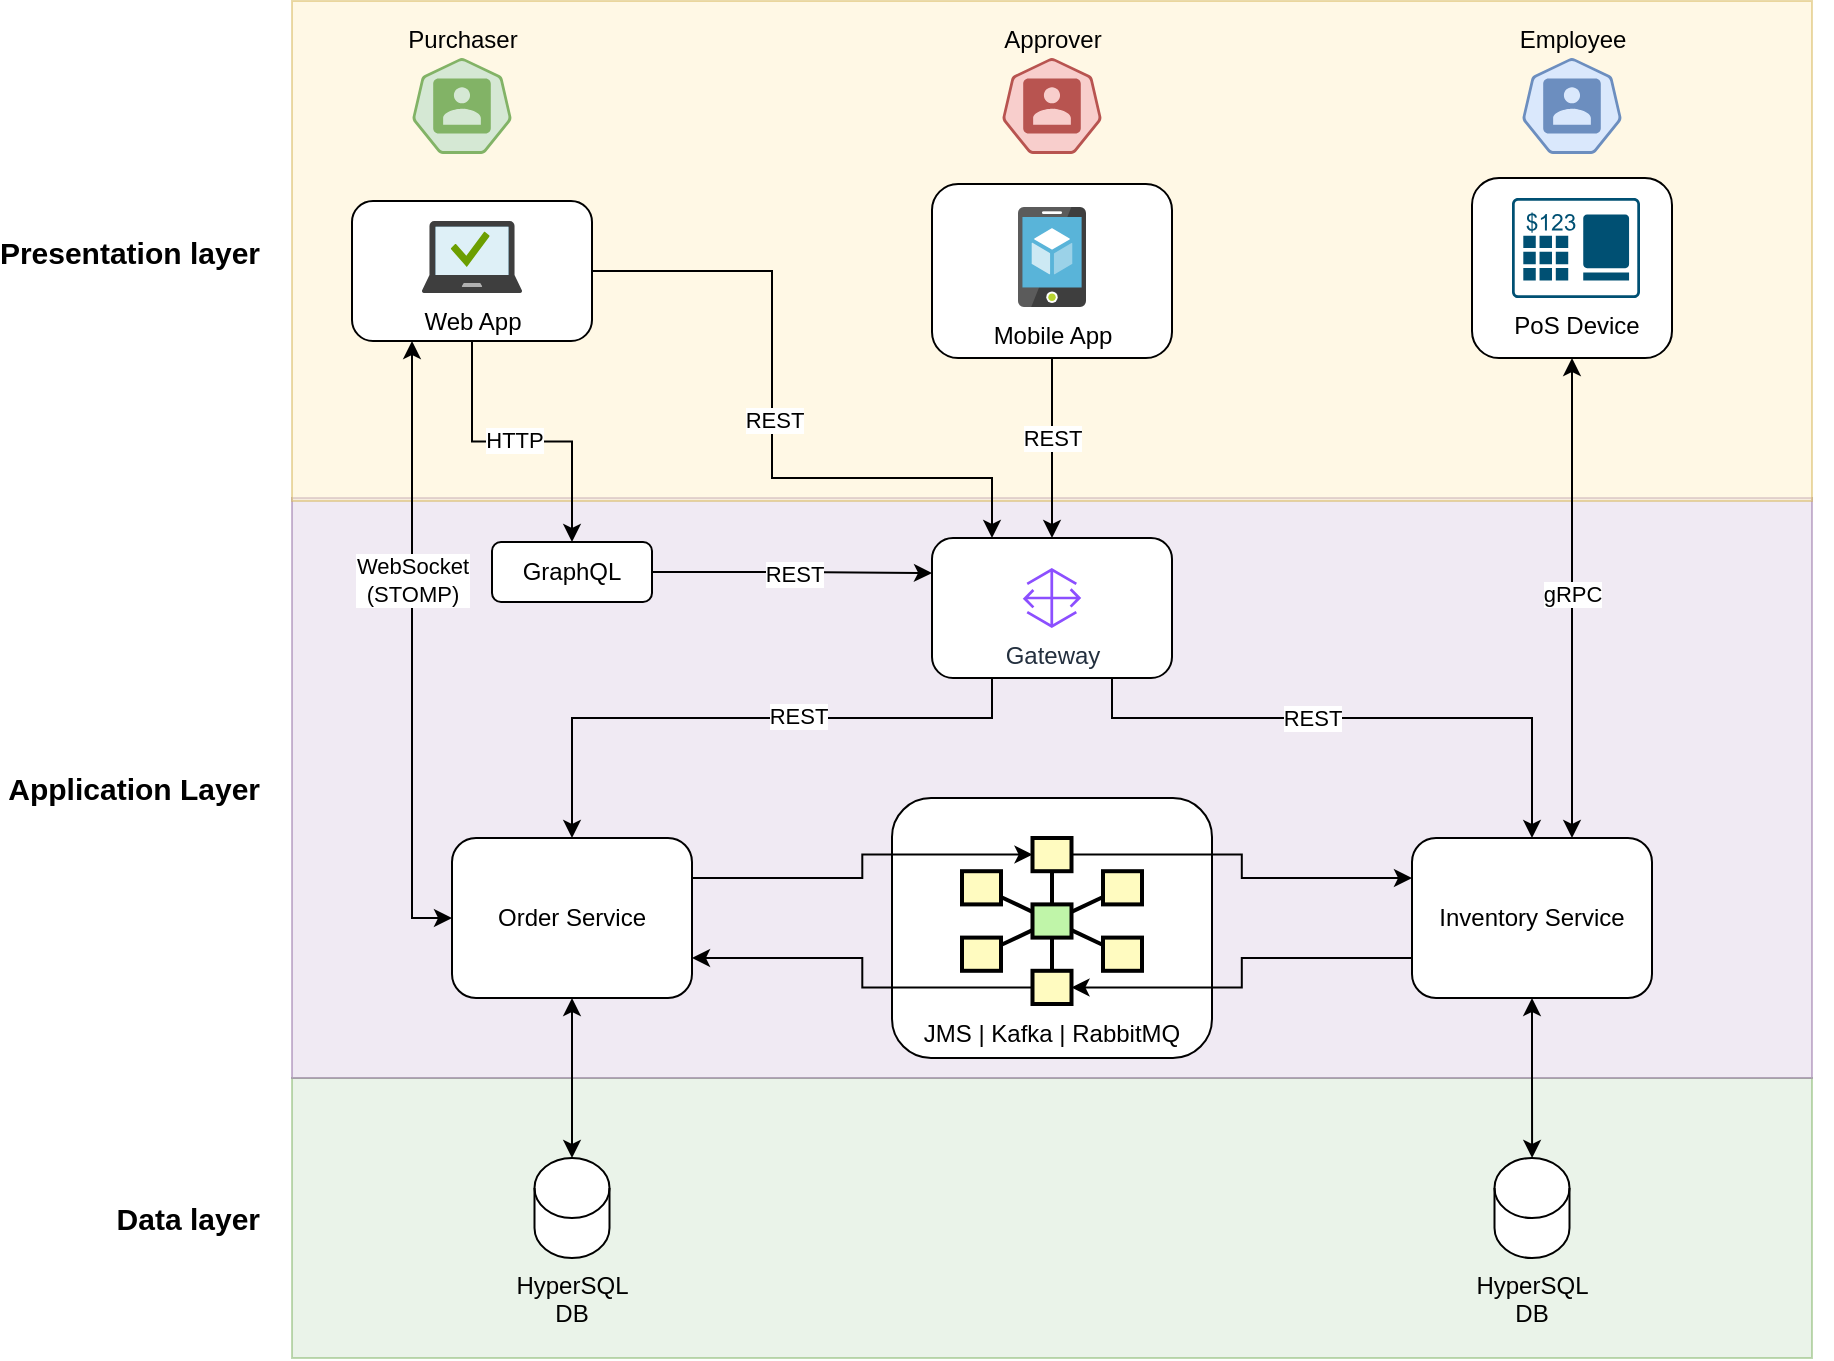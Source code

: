 <mxfile version="26.2.15" pages="2">
  <diagram name="vertical" id="sUw2DEdPK-OLrel1bW1F">
    <mxGraphModel dx="2528" dy="874" grid="1" gridSize="10" guides="1" tooltips="1" connect="1" arrows="1" fold="1" page="1" pageScale="1" pageWidth="850" pageHeight="1100" math="0" shadow="0">
      <root>
        <mxCell id="0" />
        <mxCell id="1" parent="0" />
        <mxCell id="ohPXG8U7VfTKHwn4_iJG-64" value="Data layer" style="rounded=0;whiteSpace=wrap;html=1;fillColor=#d5e8d4;strokeColor=#82b366;opacity=50;labelPosition=left;verticalLabelPosition=middle;align=right;verticalAlign=middle;spacingLeft=0;spacingRight=14;fontStyle=1;fontSize=15;" parent="1" vertex="1">
          <mxGeometry x="40" y="600" width="760" height="140" as="geometry" />
        </mxCell>
        <mxCell id="ohPXG8U7VfTKHwn4_iJG-59" value="Application Layer" style="rounded=0;whiteSpace=wrap;html=1;fillColor=#e1d5e7;strokeColor=#9673a6;opacity=50;labelPosition=left;verticalLabelPosition=middle;align=right;verticalAlign=middle;spacingLeft=0;spacingRight=14;fontStyle=1;fontSize=15;" parent="1" vertex="1">
          <mxGeometry x="40" y="310" width="760" height="290" as="geometry" />
        </mxCell>
        <mxCell id="A1Dh8gjikv63k6UlgLe9-28" value="" style="rounded=1;whiteSpace=wrap;html=1;" parent="1" vertex="1">
          <mxGeometry x="340" y="460" width="160" height="130" as="geometry" />
        </mxCell>
        <mxCell id="ohPXG8U7VfTKHwn4_iJG-5" value="" style="group;" parent="1" vertex="1" connectable="0">
          <mxGeometry x="340" y="475" width="160" height="120" as="geometry" />
        </mxCell>
        <mxCell id="ohPXG8U7VfTKHwn4_iJG-1" value="JMS | Kafka | RabbitMQ" style="text;html=1;align=center;verticalAlign=middle;whiteSpace=wrap;rounded=0;" parent="ohPXG8U7VfTKHwn4_iJG-5" vertex="1">
          <mxGeometry x="5" y="88" width="150" height="30" as="geometry" />
        </mxCell>
        <mxCell id="ohPXG8U7VfTKHwn4_iJG-3" value="" style="group" parent="ohPXG8U7VfTKHwn4_iJG-5" vertex="1" connectable="0">
          <mxGeometry x="35" y="5" width="90" height="83" as="geometry" />
        </mxCell>
        <mxCell id="A1Dh8gjikv63k6UlgLe9-13" value="" style="strokeWidth=2;dashed=0;align=center;fontSize=8;shape=rect;fillColor=#fffbc0;strokeColor=#000000;movable=1;resizable=1;rotatable=1;deletable=1;editable=1;locked=0;connectable=1;" parent="ohPXG8U7VfTKHwn4_iJG-3" vertex="1">
          <mxGeometry x="35.25" width="19.5" height="16.6" as="geometry" />
        </mxCell>
        <mxCell id="A1Dh8gjikv63k6UlgLe9-14" value="" style="strokeWidth=2;dashed=0;align=center;fontSize=8;shape=rect;fillColor=#fffbc0;strokeColor=#000000;movable=1;resizable=1;rotatable=1;deletable=1;editable=1;locked=0;connectable=1;" parent="ohPXG8U7VfTKHwn4_iJG-3" vertex="1">
          <mxGeometry y="16.6" width="19.5" height="16.6" as="geometry" />
        </mxCell>
        <mxCell id="A1Dh8gjikv63k6UlgLe9-15" value="" style="strokeWidth=2;dashed=0;align=center;fontSize=8;shape=rect;fillColor=#fffbc0;strokeColor=#000000;movable=1;resizable=1;rotatable=1;deletable=1;editable=1;locked=0;connectable=1;" parent="ohPXG8U7VfTKHwn4_iJG-3" vertex="1">
          <mxGeometry x="70.5" y="16.6" width="19.5" height="16.6" as="geometry" />
        </mxCell>
        <mxCell id="A1Dh8gjikv63k6UlgLe9-16" value="" style="strokeWidth=2;dashed=0;align=center;fontSize=8;shape=rect;fillColor=#fffbc0;strokeColor=#000000;movable=1;resizable=1;rotatable=1;deletable=1;editable=1;locked=0;connectable=1;" parent="ohPXG8U7VfTKHwn4_iJG-3" vertex="1">
          <mxGeometry y="49.8" width="19.5" height="16.6" as="geometry" />
        </mxCell>
        <mxCell id="A1Dh8gjikv63k6UlgLe9-17" value="" style="strokeWidth=2;dashed=0;align=center;fontSize=8;shape=rect;fillColor=#fffbc0;strokeColor=#000000;movable=1;resizable=1;rotatable=1;deletable=1;editable=1;locked=0;connectable=1;" parent="ohPXG8U7VfTKHwn4_iJG-3" vertex="1">
          <mxGeometry x="70.5" y="49.8" width="19.5" height="16.6" as="geometry" />
        </mxCell>
        <mxCell id="A1Dh8gjikv63k6UlgLe9-18" value="" style="strokeWidth=2;dashed=0;align=center;fontSize=8;shape=rect;fillColor=#fffbc0;strokeColor=#000000;movable=1;resizable=1;rotatable=1;deletable=1;editable=1;locked=0;connectable=1;" parent="ohPXG8U7VfTKHwn4_iJG-3" vertex="1">
          <mxGeometry x="35.25" y="66.4" width="19.5" height="16.6" as="geometry" />
        </mxCell>
        <mxCell id="A1Dh8gjikv63k6UlgLe9-19" value="" style="strokeWidth=2;dashed=0;align=center;fontSize=8;shape=rect;fillColor=#c0f5a9;strokeColor=#000000;movable=1;resizable=1;rotatable=1;deletable=1;editable=1;locked=0;connectable=1;" parent="ohPXG8U7VfTKHwn4_iJG-3" vertex="1">
          <mxGeometry x="35.25" y="33.2" width="19.5" height="16.6" as="geometry" />
        </mxCell>
        <mxCell id="A1Dh8gjikv63k6UlgLe9-20" value="" style="edgeStyle=none;endArrow=none;dashed=0;html=1;strokeWidth=2;rounded=0;movable=1;resizable=1;rotatable=1;deletable=1;editable=1;locked=0;connectable=1;" parent="ohPXG8U7VfTKHwn4_iJG-3" source="A1Dh8gjikv63k6UlgLe9-19" target="A1Dh8gjikv63k6UlgLe9-13" edge="1">
          <mxGeometry relative="1" as="geometry" />
        </mxCell>
        <mxCell id="A1Dh8gjikv63k6UlgLe9-21" value="" style="edgeStyle=none;endArrow=none;dashed=0;html=1;strokeWidth=2;rounded=0;movable=1;resizable=1;rotatable=1;deletable=1;editable=1;locked=0;connectable=1;" parent="ohPXG8U7VfTKHwn4_iJG-3" source="A1Dh8gjikv63k6UlgLe9-19" target="A1Dh8gjikv63k6UlgLe9-14" edge="1">
          <mxGeometry relative="1" as="geometry" />
        </mxCell>
        <mxCell id="A1Dh8gjikv63k6UlgLe9-22" value="" style="edgeStyle=none;endArrow=none;dashed=0;html=1;strokeWidth=2;rounded=0;movable=1;resizable=1;rotatable=1;deletable=1;editable=1;locked=0;connectable=1;" parent="ohPXG8U7VfTKHwn4_iJG-3" source="A1Dh8gjikv63k6UlgLe9-19" target="A1Dh8gjikv63k6UlgLe9-15" edge="1">
          <mxGeometry relative="1" as="geometry" />
        </mxCell>
        <mxCell id="A1Dh8gjikv63k6UlgLe9-23" value="" style="edgeStyle=none;endArrow=none;dashed=0;html=1;strokeWidth=2;rounded=0;movable=1;resizable=1;rotatable=1;deletable=1;editable=1;locked=0;connectable=1;" parent="ohPXG8U7VfTKHwn4_iJG-3" source="A1Dh8gjikv63k6UlgLe9-19" target="A1Dh8gjikv63k6UlgLe9-16" edge="1">
          <mxGeometry relative="1" as="geometry" />
        </mxCell>
        <mxCell id="A1Dh8gjikv63k6UlgLe9-24" value="" style="edgeStyle=none;endArrow=none;dashed=0;html=1;strokeWidth=2;rounded=0;movable=1;resizable=1;rotatable=1;deletable=1;editable=1;locked=0;connectable=1;" parent="ohPXG8U7VfTKHwn4_iJG-3" source="A1Dh8gjikv63k6UlgLe9-19" target="A1Dh8gjikv63k6UlgLe9-17" edge="1">
          <mxGeometry relative="1" as="geometry" />
        </mxCell>
        <mxCell id="A1Dh8gjikv63k6UlgLe9-25" value="" style="edgeStyle=none;endArrow=none;dashed=0;html=1;strokeWidth=2;rounded=0;movable=1;resizable=1;rotatable=1;deletable=1;editable=1;locked=0;connectable=1;" parent="ohPXG8U7VfTKHwn4_iJG-3" source="A1Dh8gjikv63k6UlgLe9-19" target="A1Dh8gjikv63k6UlgLe9-18" edge="1">
          <mxGeometry relative="1" as="geometry" />
        </mxCell>
        <mxCell id="A1Dh8gjikv63k6UlgLe9-2" value="Order Service" style="rounded=1;whiteSpace=wrap;html=1;" parent="1" vertex="1">
          <mxGeometry x="120" y="480" width="120" height="80" as="geometry" />
        </mxCell>
        <mxCell id="ohPXG8U7VfTKHwn4_iJG-41" style="edgeStyle=orthogonalEdgeStyle;rounded=0;orthogonalLoop=1;jettySize=auto;html=1;exitX=0;exitY=0.75;exitDx=0;exitDy=0;entryX=1;entryY=0.5;entryDx=0;entryDy=0;strokeWidth=1;" parent="1" source="A1Dh8gjikv63k6UlgLe9-3" target="A1Dh8gjikv63k6UlgLe9-18" edge="1">
          <mxGeometry relative="1" as="geometry" />
        </mxCell>
        <mxCell id="ohPXG8U7VfTKHwn4_iJG-46" style="edgeStyle=orthogonalEdgeStyle;rounded=0;orthogonalLoop=1;jettySize=auto;html=1;exitX=0.5;exitY=1;exitDx=0;exitDy=0;startArrow=classic;startFill=1;" parent="1" source="A1Dh8gjikv63k6UlgLe9-3" target="ohPXG8U7VfTKHwn4_iJG-14" edge="1">
          <mxGeometry relative="1" as="geometry" />
        </mxCell>
        <mxCell id="A1Dh8gjikv63k6UlgLe9-3" value="Inventory Service" style="rounded=1;whiteSpace=wrap;html=1;" parent="1" vertex="1">
          <mxGeometry x="600" y="480" width="120" height="80" as="geometry" />
        </mxCell>
        <mxCell id="ohPXG8U7VfTKHwn4_iJG-19" style="edgeStyle=orthogonalEdgeStyle;rounded=0;orthogonalLoop=1;jettySize=auto;html=1;entryX=0;entryY=0.25;entryDx=0;entryDy=0;exitX=1;exitY=0.5;exitDx=0;exitDy=0;" parent="1" source="A1Dh8gjikv63k6UlgLe9-4" target="A1Dh8gjikv63k6UlgLe9-1" edge="1">
          <mxGeometry relative="1" as="geometry">
            <mxPoint x="268.75" y="342.0" as="sourcePoint" />
          </mxGeometry>
        </mxCell>
        <mxCell id="ohPXG8U7VfTKHwn4_iJG-21" value="REST" style="edgeLabel;html=1;align=center;verticalAlign=middle;resizable=0;points=[];" parent="ohPXG8U7VfTKHwn4_iJG-19" vertex="1" connectable="0">
          <mxGeometry x="0.027" y="-1" relative="1" as="geometry">
            <mxPoint x="-1" y="-1" as="offset" />
          </mxGeometry>
        </mxCell>
        <mxCell id="A1Dh8gjikv63k6UlgLe9-4" value="GraphQL" style="rounded=1;whiteSpace=wrap;html=1;" parent="1" vertex="1">
          <mxGeometry x="140" y="332" width="80" height="30" as="geometry" />
        </mxCell>
        <mxCell id="A1Dh8gjikv63k6UlgLe9-10" value="" style="group" parent="1" vertex="1" connectable="0">
          <mxGeometry x="70" y="161.5" width="740" height="160" as="geometry" />
        </mxCell>
        <mxCell id="ohPXG8U7VfTKHwn4_iJG-58" value="Presentation layer" style="rounded=0;whiteSpace=wrap;html=1;fillColor=#fff2cc;strokeColor=#d6b656;opacity=50;labelPosition=left;verticalLabelPosition=middle;align=right;verticalAlign=middle;spacingLeft=0;spacingRight=14;fontStyle=1;fontSize=15;" parent="A1Dh8gjikv63k6UlgLe9-10" vertex="1">
          <mxGeometry x="-30" y="-100" width="760" height="250" as="geometry" />
        </mxCell>
        <mxCell id="A1Dh8gjikv63k6UlgLe9-8" value="" style="rounded=1;whiteSpace=wrap;html=1;labelPosition=center;verticalLabelPosition=top;align=center;verticalAlign=bottom;" parent="A1Dh8gjikv63k6UlgLe9-10" vertex="1">
          <mxGeometry width="120" height="70" as="geometry" />
        </mxCell>
        <mxCell id="A1Dh8gjikv63k6UlgLe9-6" value="Web App" style="image;sketch=0;aspect=fixed;html=1;points=[];align=center;fontSize=12;image=img/lib/mscae/Managed_Desktop.svg;" parent="A1Dh8gjikv63k6UlgLe9-10" vertex="1">
          <mxGeometry x="35" y="10" width="50" height="36" as="geometry" />
        </mxCell>
        <mxCell id="A1Dh8gjikv63k6UlgLe9-12" value="" style="group" parent="1" vertex="1" connectable="0">
          <mxGeometry x="360" y="153" width="120" height="87" as="geometry" />
        </mxCell>
        <mxCell id="A1Dh8gjikv63k6UlgLe9-11" value="" style="rounded=1;whiteSpace=wrap;html=1;" parent="A1Dh8gjikv63k6UlgLe9-12" vertex="1">
          <mxGeometry width="120" height="87" as="geometry" />
        </mxCell>
        <mxCell id="A1Dh8gjikv63k6UlgLe9-7" value="Mobile App" style="image;sketch=0;aspect=fixed;html=1;points=[];align=center;fontSize=12;image=img/lib/mscae/App_Service_Mobile_App.svg;" parent="A1Dh8gjikv63k6UlgLe9-12" vertex="1">
          <mxGeometry x="43" y="11.5" width="34" height="50" as="geometry" />
        </mxCell>
        <mxCell id="ohPXG8U7VfTKHwn4_iJG-8" value="" style="group" parent="1" vertex="1" connectable="0">
          <mxGeometry x="630" y="150" width="100" height="90" as="geometry" />
        </mxCell>
        <mxCell id="ohPXG8U7VfTKHwn4_iJG-7" value="" style="rounded=1;whiteSpace=wrap;html=1;" parent="ohPXG8U7VfTKHwn4_iJG-8" vertex="1">
          <mxGeometry width="100" height="90" as="geometry" />
        </mxCell>
        <mxCell id="ohPXG8U7VfTKHwn4_iJG-6" value="PoS Device" style="sketch=0;points=[[0.015,0.015,0],[0.985,0.015,0],[0.985,0.985,0],[0.015,0.985,0],[0.25,0,0],[0.5,0,0],[0.75,0,0],[1,0.25,0],[1,0.5,0],[1,0.75,0],[0.75,1,0],[0.5,1,0],[0.25,1,0],[0,0.75,0],[0,0.5,0],[0,0.25,0]];verticalLabelPosition=bottom;html=1;verticalAlign=top;aspect=fixed;align=center;pointerEvents=1;shape=mxgraph.cisco19.pos;fillColor=#005073;strokeColor=none;" parent="ohPXG8U7VfTKHwn4_iJG-8" vertex="1">
          <mxGeometry x="20" y="10" width="64" height="50" as="geometry" />
        </mxCell>
        <mxCell id="ohPXG8U7VfTKHwn4_iJG-13" value="HyperSQL DB" style="shape=cylinder3;whiteSpace=wrap;html=1;boundedLbl=1;backgroundOutline=1;size=15;labelPosition=center;verticalLabelPosition=bottom;align=center;verticalAlign=top;" parent="1" vertex="1">
          <mxGeometry x="161.25" y="640" width="37.5" height="50" as="geometry" />
        </mxCell>
        <mxCell id="ohPXG8U7VfTKHwn4_iJG-14" value="HyperSQL DB" style="shape=cylinder3;whiteSpace=wrap;html=1;boundedLbl=1;backgroundOutline=1;size=15;labelPosition=center;verticalLabelPosition=bottom;align=center;verticalAlign=top;" parent="1" vertex="1">
          <mxGeometry x="641.25" y="640" width="37.5" height="50" as="geometry" />
        </mxCell>
        <mxCell id="ohPXG8U7VfTKHwn4_iJG-16" value="" style="endArrow=classic;html=1;rounded=0;exitX=0.5;exitY=1;exitDx=0;exitDy=0;entryX=0.5;entryY=0;entryDx=0;entryDy=0;edgeStyle=orthogonalEdgeStyle;" parent="1" source="A1Dh8gjikv63k6UlgLe9-8" target="A1Dh8gjikv63k6UlgLe9-4" edge="1">
          <mxGeometry width="50" height="50" relative="1" as="geometry">
            <mxPoint x="240" y="340" as="sourcePoint" />
            <mxPoint x="220" y="290" as="targetPoint" />
          </mxGeometry>
        </mxCell>
        <mxCell id="ohPXG8U7VfTKHwn4_iJG-18" value="HTTP" style="edgeLabel;html=1;align=center;verticalAlign=middle;resizable=0;points=[];" parent="ohPXG8U7VfTKHwn4_iJG-16" vertex="1" connectable="0">
          <mxGeometry x="-0.044" y="1" relative="1" as="geometry">
            <mxPoint x="-1" as="offset" />
          </mxGeometry>
        </mxCell>
        <mxCell id="ohPXG8U7VfTKHwn4_iJG-22" style="edgeStyle=orthogonalEdgeStyle;rounded=0;orthogonalLoop=1;jettySize=auto;html=1;entryX=0.5;entryY=0;entryDx=0;entryDy=0;" parent="1" source="A1Dh8gjikv63k6UlgLe9-11" target="A1Dh8gjikv63k6UlgLe9-1" edge="1">
          <mxGeometry relative="1" as="geometry" />
        </mxCell>
        <mxCell id="ohPXG8U7VfTKHwn4_iJG-23" value="REST" style="edgeLabel;html=1;align=center;verticalAlign=middle;resizable=0;points=[];" parent="ohPXG8U7VfTKHwn4_iJG-22" vertex="1" connectable="0">
          <mxGeometry x="0.196" relative="1" as="geometry">
            <mxPoint y="-14" as="offset" />
          </mxGeometry>
        </mxCell>
        <mxCell id="ohPXG8U7VfTKHwn4_iJG-24" style="edgeStyle=orthogonalEdgeStyle;rounded=0;orthogonalLoop=1;jettySize=auto;html=1;startArrow=classic;startFill=1;" parent="1" source="ohPXG8U7VfTKHwn4_iJG-7" target="A1Dh8gjikv63k6UlgLe9-3" edge="1">
          <mxGeometry relative="1" as="geometry">
            <Array as="points">
              <mxPoint x="680" y="400" />
              <mxPoint x="680" y="400" />
            </Array>
          </mxGeometry>
        </mxCell>
        <mxCell id="ohPXG8U7VfTKHwn4_iJG-25" value="gRPC" style="edgeLabel;html=1;align=center;verticalAlign=middle;resizable=0;points=[];" parent="ohPXG8U7VfTKHwn4_iJG-24" vertex="1" connectable="0">
          <mxGeometry x="-0.223" relative="1" as="geometry">
            <mxPoint y="25" as="offset" />
          </mxGeometry>
        </mxCell>
        <mxCell id="ohPXG8U7VfTKHwn4_iJG-26" style="edgeStyle=orthogonalEdgeStyle;rounded=0;orthogonalLoop=1;jettySize=auto;html=1;entryX=0;entryY=0.5;entryDx=0;entryDy=0;exitX=0.25;exitY=1;exitDx=0;exitDy=0;startArrow=classic;startFill=1;" parent="1" source="A1Dh8gjikv63k6UlgLe9-8" target="A1Dh8gjikv63k6UlgLe9-2" edge="1">
          <mxGeometry relative="1" as="geometry" />
        </mxCell>
        <mxCell id="ohPXG8U7VfTKHwn4_iJG-27" value="WebSocket&lt;div&gt;(STOMP)&lt;/div&gt;" style="edgeLabel;html=1;align=center;verticalAlign=middle;resizable=0;points=[];" parent="ohPXG8U7VfTKHwn4_iJG-26" vertex="1" connectable="0">
          <mxGeometry x="-0.225" y="-1" relative="1" as="geometry">
            <mxPoint x="1" as="offset" />
          </mxGeometry>
        </mxCell>
        <mxCell id="ohPXG8U7VfTKHwn4_iJG-28" style="edgeStyle=orthogonalEdgeStyle;rounded=0;orthogonalLoop=1;jettySize=auto;html=1;entryX=0.25;entryY=0;entryDx=0;entryDy=0;exitX=1;exitY=0.5;exitDx=0;exitDy=0;" parent="1" source="A1Dh8gjikv63k6UlgLe9-8" target="A1Dh8gjikv63k6UlgLe9-1" edge="1">
          <mxGeometry relative="1" as="geometry">
            <mxPoint x="210" y="145.0" as="sourcePoint" />
            <Array as="points">
              <mxPoint x="280" y="197" />
              <mxPoint x="280" y="300" />
              <mxPoint x="390" y="300" />
            </Array>
          </mxGeometry>
        </mxCell>
        <mxCell id="ohPXG8U7VfTKHwn4_iJG-29" value="REST" style="edgeLabel;html=1;align=center;verticalAlign=middle;resizable=0;points=[];" parent="ohPXG8U7VfTKHwn4_iJG-28" vertex="1" connectable="0">
          <mxGeometry x="-0.015" y="1" relative="1" as="geometry">
            <mxPoint as="offset" />
          </mxGeometry>
        </mxCell>
        <mxCell id="ohPXG8U7VfTKHwn4_iJG-31" value="" style="group" parent="1" vertex="1" connectable="0">
          <mxGeometry x="360" y="330" width="120" height="70" as="geometry" />
        </mxCell>
        <mxCell id="A1Dh8gjikv63k6UlgLe9-1" value="" style="rounded=1;whiteSpace=wrap;html=1;" parent="ohPXG8U7VfTKHwn4_iJG-31" vertex="1">
          <mxGeometry width="120" height="70" as="geometry" />
        </mxCell>
        <mxCell id="ohPXG8U7VfTKHwn4_iJG-30" value="Gateway" style="sketch=0;outlineConnect=0;fontColor=#232F3E;gradientColor=none;fillColor=#8C4FFF;strokeColor=none;dashed=0;verticalLabelPosition=bottom;verticalAlign=top;align=center;html=1;fontSize=12;fontStyle=0;aspect=fixed;pointerEvents=1;shape=mxgraph.aws4.gateway;" parent="ohPXG8U7VfTKHwn4_iJG-31" vertex="1">
          <mxGeometry x="45.39" y="15" width="29.23" height="30" as="geometry" />
        </mxCell>
        <mxCell id="ohPXG8U7VfTKHwn4_iJG-32" style="edgeStyle=orthogonalEdgeStyle;rounded=0;orthogonalLoop=1;jettySize=auto;html=1;exitX=0.25;exitY=1;exitDx=0;exitDy=0;entryX=0.5;entryY=0;entryDx=0;entryDy=0;" parent="1" source="A1Dh8gjikv63k6UlgLe9-1" target="A1Dh8gjikv63k6UlgLe9-2" edge="1">
          <mxGeometry relative="1" as="geometry">
            <Array as="points">
              <mxPoint x="390" y="420" />
              <mxPoint x="180" y="420" />
            </Array>
          </mxGeometry>
        </mxCell>
        <mxCell id="ohPXG8U7VfTKHwn4_iJG-54" value="REST" style="edgeLabel;html=1;align=center;verticalAlign=middle;resizable=0;points=[];" parent="ohPXG8U7VfTKHwn4_iJG-32" vertex="1" connectable="0">
          <mxGeometry x="-0.189" y="-1" relative="1" as="geometry">
            <mxPoint as="offset" />
          </mxGeometry>
        </mxCell>
        <mxCell id="ohPXG8U7VfTKHwn4_iJG-35" style="edgeStyle=orthogonalEdgeStyle;rounded=0;orthogonalLoop=1;jettySize=auto;html=1;exitX=0.75;exitY=1;exitDx=0;exitDy=0;" parent="1" source="A1Dh8gjikv63k6UlgLe9-1" target="A1Dh8gjikv63k6UlgLe9-3" edge="1">
          <mxGeometry relative="1" as="geometry">
            <Array as="points">
              <mxPoint x="450" y="420" />
              <mxPoint x="660" y="420" />
            </Array>
          </mxGeometry>
        </mxCell>
        <mxCell id="ohPXG8U7VfTKHwn4_iJG-55" value="REST" style="edgeLabel;html=1;align=center;verticalAlign=middle;resizable=0;points=[];" parent="ohPXG8U7VfTKHwn4_iJG-35" vertex="1" connectable="0">
          <mxGeometry x="-0.172" relative="1" as="geometry">
            <mxPoint as="offset" />
          </mxGeometry>
        </mxCell>
        <mxCell id="ohPXG8U7VfTKHwn4_iJG-39" style="edgeStyle=orthogonalEdgeStyle;rounded=0;orthogonalLoop=1;jettySize=auto;html=1;entryX=0;entryY=0.25;entryDx=0;entryDy=0;strokeWidth=1;" parent="1" source="A1Dh8gjikv63k6UlgLe9-13" target="A1Dh8gjikv63k6UlgLe9-3" edge="1">
          <mxGeometry relative="1" as="geometry" />
        </mxCell>
        <mxCell id="ohPXG8U7VfTKHwn4_iJG-44" style="edgeStyle=orthogonalEdgeStyle;rounded=0;orthogonalLoop=1;jettySize=auto;html=1;exitX=0.5;exitY=1;exitDx=0;exitDy=0;entryX=0.5;entryY=0;entryDx=0;entryDy=0;entryPerimeter=0;startArrow=classic;startFill=1;" parent="1" source="A1Dh8gjikv63k6UlgLe9-2" target="ohPXG8U7VfTKHwn4_iJG-13" edge="1">
          <mxGeometry relative="1" as="geometry" />
        </mxCell>
        <mxCell id="ohPXG8U7VfTKHwn4_iJG-48" style="edgeStyle=orthogonalEdgeStyle;rounded=0;orthogonalLoop=1;jettySize=auto;html=1;entryX=1;entryY=0.75;entryDx=0;entryDy=0;strokeWidth=1;" parent="1" source="A1Dh8gjikv63k6UlgLe9-18" target="A1Dh8gjikv63k6UlgLe9-2" edge="1">
          <mxGeometry relative="1" as="geometry" />
        </mxCell>
        <mxCell id="ohPXG8U7VfTKHwn4_iJG-49" value="Purchaser" style="aspect=fixed;sketch=0;html=1;dashed=0;whitespace=wrap;verticalLabelPosition=top;verticalAlign=bottom;fillColor=#d5e8d4;strokeColor=#82b366;points=[[0.005,0.63,0],[0.1,0.2,0],[0.9,0.2,0],[0.5,0,0],[0.995,0.63,0],[0.72,0.99,0],[0.5,1,0],[0.28,0.99,0]];shape=mxgraph.kubernetes.icon2;prIcon=user;labelPosition=center;align=center;" parent="1" vertex="1">
          <mxGeometry x="100" y="90" width="50" height="48" as="geometry" />
        </mxCell>
        <mxCell id="ohPXG8U7VfTKHwn4_iJG-50" value="Approver" style="aspect=fixed;sketch=0;html=1;dashed=0;whitespace=wrap;verticalLabelPosition=top;verticalAlign=bottom;fillColor=#f8cecc;strokeColor=#b85450;points=[[0.005,0.63,0],[0.1,0.2,0],[0.9,0.2,0],[0.5,0,0],[0.995,0.63,0],[0.72,0.99,0],[0.5,1,0],[0.28,0.99,0]];shape=mxgraph.kubernetes.icon2;prIcon=user;labelPosition=center;align=center;" parent="1" vertex="1">
          <mxGeometry x="395" y="90" width="50" height="48" as="geometry" />
        </mxCell>
        <mxCell id="ohPXG8U7VfTKHwn4_iJG-51" value="Employee" style="aspect=fixed;sketch=0;html=1;dashed=0;whitespace=wrap;verticalLabelPosition=top;verticalAlign=bottom;fillColor=#dae8fc;strokeColor=#6c8ebf;points=[[0.005,0.63,0],[0.1,0.2,0],[0.9,0.2,0],[0.5,0,0],[0.995,0.63,0],[0.72,0.99,0],[0.5,1,0],[0.28,0.99,0]];shape=mxgraph.kubernetes.icon2;prIcon=user;labelPosition=center;align=center;" parent="1" vertex="1">
          <mxGeometry x="655" y="90" width="50" height="48" as="geometry" />
        </mxCell>
        <mxCell id="ohPXG8U7VfTKHwn4_iJG-47" style="edgeStyle=orthogonalEdgeStyle;rounded=0;orthogonalLoop=1;jettySize=auto;html=1;entryX=1;entryY=0.25;entryDx=0;entryDy=0;startArrow=classic;startFill=1;endArrow=none;strokeWidth=1;" parent="1" source="A1Dh8gjikv63k6UlgLe9-13" target="A1Dh8gjikv63k6UlgLe9-2" edge="1">
          <mxGeometry relative="1" as="geometry" />
        </mxCell>
      </root>
    </mxGraphModel>
  </diagram>
  <diagram name="horizontal" id="yrDBEx_TgXueZ1NQQuMq">
    <mxGraphModel dx="2528" dy="874" grid="1" gridSize="10" guides="1" tooltips="1" connect="1" arrows="1" fold="1" page="1" pageScale="1" pageWidth="850" pageHeight="1100" math="0" shadow="0">
      <root>
        <mxCell id="_mq9c8XHMgjDrxRfwPw0-0" />
        <mxCell id="_mq9c8XHMgjDrxRfwPw0-1" parent="_mq9c8XHMgjDrxRfwPw0-0" />
        <mxCell id="_mq9c8XHMgjDrxRfwPw0-2" value="Data layer" style="rounded=0;whiteSpace=wrap;html=1;fillColor=#d5e8d4;strokeColor=#82b366;opacity=50;labelPosition=center;verticalLabelPosition=top;align=center;verticalAlign=bottom;spacingLeft=0;spacingRight=0;fontStyle=1;fontSize=15;" vertex="1" parent="_mq9c8XHMgjDrxRfwPw0-1">
          <mxGeometry x="70" y="120" width="130" height="620" as="geometry" />
        </mxCell>
        <mxCell id="_mq9c8XHMgjDrxRfwPw0-3" value="Application Layer" style="rounded=0;whiteSpace=wrap;fillColor=#e1d5e7;strokeColor=#9673a6;opacity=50;labelPosition=center;verticalLabelPosition=top;align=center;verticalAlign=bottom;spacingLeft=0;spacingRight=0;fontStyle=1;fontSize=15;" vertex="1" parent="_mq9c8XHMgjDrxRfwPw0-1">
          <mxGeometry x="-440" y="120" width="510" height="620" as="geometry" />
        </mxCell>
        <mxCell id="_mq9c8XHMgjDrxRfwPw0-29" value="Presentation layer" style="rounded=0;whiteSpace=wrap;html=1;fillColor=#fff2cc;strokeColor=#d6b656;opacity=50;labelPosition=center;verticalLabelPosition=top;align=center;verticalAlign=bottom;spacingLeft=0;spacingRight=0;fontStyle=1;fontSize=15;" vertex="1" parent="_mq9c8XHMgjDrxRfwPw0-1">
          <mxGeometry x="-800" y="120" width="360" height="620" as="geometry" />
        </mxCell>
        <mxCell id="mjcNyimh0mlCJoJkcZ1w-7" value="" style="group" vertex="1" connectable="0" parent="_mq9c8XHMgjDrxRfwPw0-1">
          <mxGeometry x="-120" y="376" width="160" height="135" as="geometry" />
        </mxCell>
        <mxCell id="_mq9c8XHMgjDrxRfwPw0-4" value="" style="rounded=1;whiteSpace=wrap;html=1;" vertex="1" parent="mjcNyimh0mlCJoJkcZ1w-7">
          <mxGeometry width="160" height="130" as="geometry" />
        </mxCell>
        <mxCell id="_mq9c8XHMgjDrxRfwPw0-5" value="" style="group;" vertex="1" connectable="0" parent="mjcNyimh0mlCJoJkcZ1w-7">
          <mxGeometry y="15" width="160" height="120" as="geometry" />
        </mxCell>
        <mxCell id="_mq9c8XHMgjDrxRfwPw0-6" value="JMS | Kafka | RabbitMQ" style="text;html=1;align=center;verticalAlign=middle;whiteSpace=wrap;rounded=0;" vertex="1" parent="_mq9c8XHMgjDrxRfwPw0-5">
          <mxGeometry x="5" y="88" width="150" height="30" as="geometry" />
        </mxCell>
        <mxCell id="_mq9c8XHMgjDrxRfwPw0-7" value="" style="group" vertex="1" connectable="0" parent="_mq9c8XHMgjDrxRfwPw0-5">
          <mxGeometry x="35" y="5" width="90" height="83" as="geometry" />
        </mxCell>
        <mxCell id="_mq9c8XHMgjDrxRfwPw0-8" value="" style="strokeWidth=2;dashed=0;align=center;fontSize=8;shape=rect;fillColor=#fffbc0;strokeColor=#000000;movable=1;resizable=1;rotatable=1;deletable=1;editable=1;locked=0;connectable=1;" vertex="1" parent="_mq9c8XHMgjDrxRfwPw0-7">
          <mxGeometry x="35.25" width="19.5" height="16.6" as="geometry" />
        </mxCell>
        <mxCell id="_mq9c8XHMgjDrxRfwPw0-9" value="" style="strokeWidth=2;dashed=0;align=center;fontSize=8;shape=rect;fillColor=#fffbc0;strokeColor=#000000;movable=1;resizable=1;rotatable=1;deletable=1;editable=1;locked=0;connectable=1;" vertex="1" parent="_mq9c8XHMgjDrxRfwPw0-7">
          <mxGeometry y="16.6" width="19.5" height="16.6" as="geometry" />
        </mxCell>
        <mxCell id="_mq9c8XHMgjDrxRfwPw0-10" value="" style="strokeWidth=2;dashed=0;align=center;fontSize=8;shape=rect;fillColor=#fffbc0;strokeColor=#000000;movable=1;resizable=1;rotatable=1;deletable=1;editable=1;locked=0;connectable=1;" vertex="1" parent="_mq9c8XHMgjDrxRfwPw0-7">
          <mxGeometry x="70.5" y="16.6" width="19.5" height="16.6" as="geometry" />
        </mxCell>
        <mxCell id="_mq9c8XHMgjDrxRfwPw0-11" value="" style="strokeWidth=2;dashed=0;align=center;fontSize=8;shape=rect;fillColor=#fffbc0;strokeColor=#000000;movable=1;resizable=1;rotatable=1;deletable=1;editable=1;locked=0;connectable=1;" vertex="1" parent="_mq9c8XHMgjDrxRfwPw0-7">
          <mxGeometry y="49.8" width="19.5" height="16.6" as="geometry" />
        </mxCell>
        <mxCell id="_mq9c8XHMgjDrxRfwPw0-12" value="" style="strokeWidth=2;dashed=0;align=center;fontSize=8;shape=rect;fillColor=#fffbc0;strokeColor=#000000;movable=1;resizable=1;rotatable=1;deletable=1;editable=1;locked=0;connectable=1;" vertex="1" parent="_mq9c8XHMgjDrxRfwPw0-7">
          <mxGeometry x="70.5" y="49.8" width="19.5" height="16.6" as="geometry" />
        </mxCell>
        <mxCell id="_mq9c8XHMgjDrxRfwPw0-13" value="" style="strokeWidth=2;dashed=0;align=center;fontSize=8;shape=rect;fillColor=#fffbc0;strokeColor=#000000;movable=1;resizable=1;rotatable=1;deletable=1;editable=1;locked=0;connectable=1;" vertex="1" parent="_mq9c8XHMgjDrxRfwPw0-7">
          <mxGeometry x="35.25" y="66.4" width="19.5" height="16.6" as="geometry" />
        </mxCell>
        <mxCell id="_mq9c8XHMgjDrxRfwPw0-14" value="" style="strokeWidth=2;dashed=0;align=center;fontSize=8;shape=rect;fillColor=#c0f5a9;strokeColor=#000000;movable=1;resizable=1;rotatable=1;deletable=1;editable=1;locked=0;connectable=1;" vertex="1" parent="_mq9c8XHMgjDrxRfwPw0-7">
          <mxGeometry x="35.25" y="33.2" width="19.5" height="16.6" as="geometry" />
        </mxCell>
        <mxCell id="_mq9c8XHMgjDrxRfwPw0-15" value="" style="edgeStyle=none;endArrow=none;dashed=0;html=1;strokeWidth=2;rounded=0;movable=1;resizable=1;rotatable=1;deletable=1;editable=1;locked=0;connectable=1;" edge="1" parent="_mq9c8XHMgjDrxRfwPw0-7" source="_mq9c8XHMgjDrxRfwPw0-14" target="_mq9c8XHMgjDrxRfwPw0-8">
          <mxGeometry relative="1" as="geometry" />
        </mxCell>
        <mxCell id="_mq9c8XHMgjDrxRfwPw0-16" value="" style="edgeStyle=none;endArrow=none;dashed=0;html=1;strokeWidth=2;rounded=0;movable=1;resizable=1;rotatable=1;deletable=1;editable=1;locked=0;connectable=1;" edge="1" parent="_mq9c8XHMgjDrxRfwPw0-7" source="_mq9c8XHMgjDrxRfwPw0-14" target="_mq9c8XHMgjDrxRfwPw0-9">
          <mxGeometry relative="1" as="geometry" />
        </mxCell>
        <mxCell id="_mq9c8XHMgjDrxRfwPw0-17" value="" style="edgeStyle=none;endArrow=none;dashed=0;html=1;strokeWidth=2;rounded=0;movable=1;resizable=1;rotatable=1;deletable=1;editable=1;locked=0;connectable=1;" edge="1" parent="_mq9c8XHMgjDrxRfwPw0-7" source="_mq9c8XHMgjDrxRfwPw0-14" target="_mq9c8XHMgjDrxRfwPw0-10">
          <mxGeometry relative="1" as="geometry" />
        </mxCell>
        <mxCell id="_mq9c8XHMgjDrxRfwPw0-18" value="" style="edgeStyle=none;endArrow=none;dashed=0;html=1;strokeWidth=2;rounded=0;movable=1;resizable=1;rotatable=1;deletable=1;editable=1;locked=0;connectable=1;" edge="1" parent="_mq9c8XHMgjDrxRfwPw0-7" source="_mq9c8XHMgjDrxRfwPw0-14" target="_mq9c8XHMgjDrxRfwPw0-11">
          <mxGeometry relative="1" as="geometry" />
        </mxCell>
        <mxCell id="_mq9c8XHMgjDrxRfwPw0-19" value="" style="edgeStyle=none;endArrow=none;dashed=0;html=1;strokeWidth=2;rounded=0;movable=1;resizable=1;rotatable=1;deletable=1;editable=1;locked=0;connectable=1;" edge="1" parent="_mq9c8XHMgjDrxRfwPw0-7" source="_mq9c8XHMgjDrxRfwPw0-14" target="_mq9c8XHMgjDrxRfwPw0-12">
          <mxGeometry relative="1" as="geometry" />
        </mxCell>
        <mxCell id="_mq9c8XHMgjDrxRfwPw0-20" value="" style="edgeStyle=none;endArrow=none;dashed=0;html=1;strokeWidth=2;rounded=0;movable=1;resizable=1;rotatable=1;deletable=1;editable=1;locked=0;connectable=1;" edge="1" parent="_mq9c8XHMgjDrxRfwPw0-7" source="_mq9c8XHMgjDrxRfwPw0-14" target="_mq9c8XHMgjDrxRfwPw0-13">
          <mxGeometry relative="1" as="geometry" />
        </mxCell>
        <mxCell id="mjcNyimh0mlCJoJkcZ1w-14" style="edgeStyle=orthogonalEdgeStyle;rounded=0;orthogonalLoop=1;jettySize=auto;html=1;exitX=0;exitY=0.75;exitDx=0;exitDy=0;entryX=0;entryY=0.25;entryDx=0;entryDy=0;" edge="1" parent="_mq9c8XHMgjDrxRfwPw0-1" source="_mq9c8XHMgjDrxRfwPw0-21" target="_mq9c8XHMgjDrxRfwPw0-9">
          <mxGeometry relative="1" as="geometry">
            <Array as="points">
              <mxPoint x="-140" y="265" />
              <mxPoint x="-140" y="417" />
            </Array>
          </mxGeometry>
        </mxCell>
        <mxCell id="_mq9c8XHMgjDrxRfwPw0-21" value="Order Service" style="rounded=1;whiteSpace=wrap;html=1;" vertex="1" parent="_mq9c8XHMgjDrxRfwPw0-1">
          <mxGeometry x="-100" y="194" width="120" height="80" as="geometry" />
        </mxCell>
        <mxCell id="mjcNyimh0mlCJoJkcZ1w-16" style="edgeStyle=orthogonalEdgeStyle;rounded=0;orthogonalLoop=1;jettySize=auto;html=1;exitX=1;exitY=0.25;exitDx=0;exitDy=0;entryX=1;entryY=0.75;entryDx=0;entryDy=0;" edge="1" parent="_mq9c8XHMgjDrxRfwPw0-1" source="_mq9c8XHMgjDrxRfwPw0-24" target="_mq9c8XHMgjDrxRfwPw0-12">
          <mxGeometry relative="1" as="geometry">
            <Array as="points">
              <mxPoint x="50" y="625" />
              <mxPoint x="50" y="458" />
              <mxPoint x="5" y="458" />
            </Array>
          </mxGeometry>
        </mxCell>
        <mxCell id="_mq9c8XHMgjDrxRfwPw0-24" value="Inventory Service" style="rounded=1;whiteSpace=wrap;html=1;" vertex="1" parent="_mq9c8XHMgjDrxRfwPw0-1">
          <mxGeometry x="-100" y="607" width="120" height="80" as="geometry" />
        </mxCell>
        <mxCell id="mjcNyimh0mlCJoJkcZ1w-2" style="edgeStyle=orthogonalEdgeStyle;rounded=0;orthogonalLoop=1;jettySize=auto;html=1;entryX=0.5;entryY=0;entryDx=0;entryDy=0;" edge="1" parent="_mq9c8XHMgjDrxRfwPw0-1" source="_mq9c8XHMgjDrxRfwPw0-27" target="_mq9c8XHMgjDrxRfwPw0-51">
          <mxGeometry relative="1" as="geometry" />
        </mxCell>
        <mxCell id="_mq9c8XHMgjDrxRfwPw0-27" value="GraphQL" style="rounded=1;whiteSpace=wrap;html=1;" vertex="1" parent="_mq9c8XHMgjDrxRfwPw0-1">
          <mxGeometry x="-350" y="219.5" width="80" height="39" as="geometry" />
        </mxCell>
        <mxCell id="_mq9c8XHMgjDrxRfwPw0-32" value="" style="group" vertex="1" connectable="0" parent="_mq9c8XHMgjDrxRfwPw0-1">
          <mxGeometry x="-600" y="393.25" width="120" height="93.5" as="geometry" />
        </mxCell>
        <mxCell id="_mq9c8XHMgjDrxRfwPw0-33" value="" style="rounded=1;whiteSpace=wrap;html=1;" vertex="1" parent="_mq9c8XHMgjDrxRfwPw0-32">
          <mxGeometry width="120" height="93.5" as="geometry" />
        </mxCell>
        <mxCell id="_mq9c8XHMgjDrxRfwPw0-34" value="Mobile App" style="image;sketch=0;aspect=fixed;html=1;points=[];align=center;fontSize=12;image=img/lib/mscae/App_Service_Mobile_App.svg;" vertex="1" parent="_mq9c8XHMgjDrxRfwPw0-32">
          <mxGeometry x="43" y="12.359" width="34" height="50" as="geometry" />
        </mxCell>
        <mxCell id="_mq9c8XHMgjDrxRfwPw0-50" value="" style="group" vertex="1" connectable="0" parent="_mq9c8XHMgjDrxRfwPw0-1">
          <mxGeometry x="-370" y="405" width="120" height="70" as="geometry" />
        </mxCell>
        <mxCell id="_mq9c8XHMgjDrxRfwPw0-51" value="" style="rounded=1;whiteSpace=wrap;html=1;" vertex="1" parent="_mq9c8XHMgjDrxRfwPw0-50">
          <mxGeometry width="120" height="70" as="geometry" />
        </mxCell>
        <mxCell id="_mq9c8XHMgjDrxRfwPw0-52" value="Gateway" style="sketch=0;outlineConnect=0;fontColor=#232F3E;gradientColor=none;fillColor=#8C4FFF;strokeColor=none;dashed=0;verticalLabelPosition=bottom;verticalAlign=top;align=center;html=1;fontSize=12;fontStyle=0;aspect=fixed;pointerEvents=1;shape=mxgraph.aws4.gateway;" vertex="1" parent="_mq9c8XHMgjDrxRfwPw0-50">
          <mxGeometry x="45.39" y="15" width="29.23" height="30" as="geometry" />
        </mxCell>
        <mxCell id="mjcNyimh0mlCJoJkcZ1w-21" style="edgeStyle=orthogonalEdgeStyle;rounded=0;orthogonalLoop=1;jettySize=auto;html=1;entryX=1;entryY=0.5;entryDx=0;entryDy=0;" edge="1" parent="_mq9c8XHMgjDrxRfwPw0-1" source="_mq9c8XHMgjDrxRfwPw0-60" target="mjcNyimh0mlCJoJkcZ1w-0">
          <mxGeometry relative="1" as="geometry" />
        </mxCell>
        <mxCell id="_mq9c8XHMgjDrxRfwPw0-60" value="Purchaser" style="aspect=fixed;sketch=0;html=1;dashed=0;whitespace=wrap;verticalLabelPosition=top;verticalAlign=bottom;fillColor=#d5e8d4;strokeColor=#82b366;points=[[0.005,0.63,0],[0.1,0.2,0],[0.9,0.2,0],[0.5,0,0],[0.995,0.63,0],[0.72,0.99,0],[0.5,1,0],[0.28,0.99,0]];shape=mxgraph.kubernetes.icon2;prIcon=user;labelPosition=center;align=center;" vertex="1" parent="_mq9c8XHMgjDrxRfwPw0-1">
          <mxGeometry x="-770" y="221" width="50" height="48" as="geometry" />
        </mxCell>
        <mxCell id="mjcNyimh0mlCJoJkcZ1w-22" style="edgeStyle=orthogonalEdgeStyle;rounded=0;orthogonalLoop=1;jettySize=auto;html=1;entryX=1;entryY=0.5;entryDx=0;entryDy=0;" edge="1" parent="_mq9c8XHMgjDrxRfwPw0-1" source="_mq9c8XHMgjDrxRfwPw0-61" target="mjcNyimh0mlCJoJkcZ1w-0">
          <mxGeometry relative="1" as="geometry" />
        </mxCell>
        <mxCell id="_mq9c8XHMgjDrxRfwPw0-61" value="Approver" style="aspect=fixed;sketch=0;html=1;dashed=0;whitespace=wrap;verticalLabelPosition=top;verticalAlign=bottom;fillColor=#f8cecc;strokeColor=#b85450;points=[[0.005,0.63,0],[0.1,0.2,0],[0.9,0.2,0],[0.5,0,0],[0.995,0.63,0],[0.72,0.99,0],[0.5,1,0],[0.28,0.99,0]];shape=mxgraph.kubernetes.icon2;prIcon=user;labelPosition=center;align=center;" vertex="1" parent="_mq9c8XHMgjDrxRfwPw0-1">
          <mxGeometry x="-770" y="419.5" width="50" height="48" as="geometry" />
        </mxCell>
        <mxCell id="mjcNyimh0mlCJoJkcZ1w-24" style="edgeStyle=orthogonalEdgeStyle;rounded=0;orthogonalLoop=1;jettySize=auto;html=1;" edge="1" parent="_mq9c8XHMgjDrxRfwPw0-1" source="_mq9c8XHMgjDrxRfwPw0-62" target="_mq9c8XHMgjDrxRfwPw0-36">
          <mxGeometry relative="1" as="geometry" />
        </mxCell>
        <mxCell id="_mq9c8XHMgjDrxRfwPw0-62" value="Employee" style="aspect=fixed;sketch=0;html=1;dashed=0;whitespace=wrap;verticalLabelPosition=top;verticalAlign=bottom;fillColor=#dae8fc;strokeColor=#6c8ebf;points=[[0.005,0.63,0],[0.1,0.2,0],[0.9,0.2,0],[0.5,0,0],[0.995,0.63,0],[0.72,0.99,0],[0.5,1,0],[0.28,0.99,0]];shape=mxgraph.kubernetes.icon2;prIcon=user;labelPosition=center;align=center;" vertex="1" parent="_mq9c8XHMgjDrxRfwPw0-1">
          <mxGeometry x="-770" y="621" width="50" height="48" as="geometry" />
        </mxCell>
        <mxCell id="YEpJux_rRfhmll5Kws-C-0" value="" style="group" vertex="1" connectable="0" parent="_mq9c8XHMgjDrxRfwPw0-1">
          <mxGeometry x="-600" y="199" width="120" height="80" as="geometry" />
        </mxCell>
        <mxCell id="_mq9c8XHMgjDrxRfwPw0-30" value="" style="rounded=1;whiteSpace=wrap;html=1;labelPosition=center;verticalLabelPosition=top;align=center;verticalAlign=bottom;" vertex="1" parent="YEpJux_rRfhmll5Kws-C-0">
          <mxGeometry width="120" height="80" as="geometry" />
        </mxCell>
        <mxCell id="_mq9c8XHMgjDrxRfwPw0-31" value="Web App" style="image;sketch=0;aspect=fixed;html=1;points=[];align=center;fontSize=12;image=img/lib/mscae/Managed_Desktop.svg;" vertex="1" parent="YEpJux_rRfhmll5Kws-C-0">
          <mxGeometry x="35" y="11" width="50" height="36" as="geometry" />
        </mxCell>
        <mxCell id="YEpJux_rRfhmll5Kws-C-1" value="" style="group" vertex="1" connectable="0" parent="_mq9c8XHMgjDrxRfwPw0-1">
          <mxGeometry x="-590" y="600" width="100" height="90" as="geometry" />
        </mxCell>
        <mxCell id="_mq9c8XHMgjDrxRfwPw0-36" value="" style="rounded=1;whiteSpace=wrap;html=1;" vertex="1" parent="YEpJux_rRfhmll5Kws-C-1">
          <mxGeometry width="100" height="90" as="geometry" />
        </mxCell>
        <mxCell id="_mq9c8XHMgjDrxRfwPw0-37" value="PoS Device" style="sketch=0;points=[[0.015,0.015,0],[0.985,0.015,0],[0.985,0.985,0],[0.015,0.985,0],[0.25,0,0],[0.5,0,0],[0.75,0,0],[1,0.25,0],[1,0.5,0],[1,0.75,0],[0.75,1,0],[0.5,1,0],[0.25,1,0],[0,0.75,0],[0,0.5,0],[0,0.25,0]];verticalLabelPosition=bottom;html=1;verticalAlign=top;aspect=fixed;align=center;pointerEvents=1;shape=mxgraph.cisco19.pos;fillColor=#005073;strokeColor=none;" vertex="1" parent="YEpJux_rRfhmll5Kws-C-1">
          <mxGeometry x="20" y="10" width="64" height="50" as="geometry" />
        </mxCell>
        <mxCell id="_mq9c8XHMgjDrxRfwPw0-38" value="HyperSQL DB" style="shape=cylinder3;whiteSpace=wrap;html=1;boundedLbl=1;backgroundOutline=1;size=15;labelPosition=center;verticalLabelPosition=bottom;align=center;verticalAlign=top;" vertex="1" parent="_mq9c8XHMgjDrxRfwPw0-1">
          <mxGeometry x="120" y="622" width="37.5" height="50" as="geometry" />
        </mxCell>
        <mxCell id="_mq9c8XHMgjDrxRfwPw0-39" value="HyperSQL DB" style="shape=cylinder3;whiteSpace=wrap;html=1;boundedLbl=1;backgroundOutline=1;size=15;labelPosition=center;verticalLabelPosition=bottom;align=center;verticalAlign=top;" vertex="1" parent="_mq9c8XHMgjDrxRfwPw0-1">
          <mxGeometry x="120" y="210" width="37.5" height="50" as="geometry" />
        </mxCell>
        <mxCell id="mjcNyimh0mlCJoJkcZ1w-25" style="edgeStyle=orthogonalEdgeStyle;rounded=0;orthogonalLoop=1;jettySize=auto;html=1;" edge="1" parent="_mq9c8XHMgjDrxRfwPw0-1" source="mjcNyimh0mlCJoJkcZ1w-0" target="_mq9c8XHMgjDrxRfwPw0-30">
          <mxGeometry relative="1" as="geometry" />
        </mxCell>
        <mxCell id="mjcNyimh0mlCJoJkcZ1w-26" style="edgeStyle=orthogonalEdgeStyle;rounded=0;orthogonalLoop=1;jettySize=auto;html=1;entryX=0;entryY=0.5;entryDx=0;entryDy=0;" edge="1" parent="_mq9c8XHMgjDrxRfwPw0-1" source="mjcNyimh0mlCJoJkcZ1w-0" target="_mq9c8XHMgjDrxRfwPw0-33">
          <mxGeometry relative="1" as="geometry" />
        </mxCell>
        <mxCell id="mjcNyimh0mlCJoJkcZ1w-0" value="Auth" style="rounded=0;whiteSpace=wrap;html=1;textDirection=vertical-lr;horizontal=1;rotation=-180;" vertex="1" parent="_mq9c8XHMgjDrxRfwPw0-1">
          <mxGeometry x="-670" y="199" width="30" height="288" as="geometry" />
        </mxCell>
        <mxCell id="mjcNyimh0mlCJoJkcZ1w-1" style="edgeStyle=orthogonalEdgeStyle;rounded=0;orthogonalLoop=1;jettySize=auto;html=1;entryX=0;entryY=0.5;entryDx=0;entryDy=0;" edge="1" parent="_mq9c8XHMgjDrxRfwPw0-1" source="_mq9c8XHMgjDrxRfwPw0-30" target="_mq9c8XHMgjDrxRfwPw0-27">
          <mxGeometry relative="1" as="geometry" />
        </mxCell>
        <mxCell id="mjcNyimh0mlCJoJkcZ1w-3" style="edgeStyle=orthogonalEdgeStyle;rounded=0;orthogonalLoop=1;jettySize=auto;html=1;" edge="1" parent="_mq9c8XHMgjDrxRfwPw0-1" source="_mq9c8XHMgjDrxRfwPw0-33" target="_mq9c8XHMgjDrxRfwPw0-51">
          <mxGeometry relative="1" as="geometry" />
        </mxCell>
        <mxCell id="mjcNyimh0mlCJoJkcZ1w-4" style="edgeStyle=orthogonalEdgeStyle;rounded=0;orthogonalLoop=1;jettySize=auto;html=1;exitX=1;exitY=0.75;exitDx=0;exitDy=0;entryX=0;entryY=0.75;entryDx=0;entryDy=0;" edge="1" parent="_mq9c8XHMgjDrxRfwPw0-1" source="_mq9c8XHMgjDrxRfwPw0-36" target="_mq9c8XHMgjDrxRfwPw0-24">
          <mxGeometry relative="1" as="geometry" />
        </mxCell>
        <mxCell id="mjcNyimh0mlCJoJkcZ1w-5" style="edgeStyle=orthogonalEdgeStyle;rounded=0;orthogonalLoop=1;jettySize=auto;html=1;exitX=1;exitY=0.25;exitDx=0;exitDy=0;entryX=0;entryY=0.25;entryDx=0;entryDy=0;" edge="1" parent="_mq9c8XHMgjDrxRfwPw0-1" source="_mq9c8XHMgjDrxRfwPw0-51" target="_mq9c8XHMgjDrxRfwPw0-21">
          <mxGeometry relative="1" as="geometry">
            <mxPoint x="-100" y="230" as="targetPoint" />
            <Array as="points">
              <mxPoint x="-175" y="424" />
              <mxPoint x="-175" y="225" />
            </Array>
          </mxGeometry>
        </mxCell>
        <mxCell id="mjcNyimh0mlCJoJkcZ1w-6" style="edgeStyle=orthogonalEdgeStyle;rounded=0;orthogonalLoop=1;jettySize=auto;html=1;exitX=1;exitY=0.75;exitDx=0;exitDy=0;entryX=0;entryY=0.5;entryDx=0;entryDy=0;" edge="1" parent="_mq9c8XHMgjDrxRfwPw0-1" source="_mq9c8XHMgjDrxRfwPw0-51" target="_mq9c8XHMgjDrxRfwPw0-24">
          <mxGeometry relative="1" as="geometry" />
        </mxCell>
        <mxCell id="mjcNyimh0mlCJoJkcZ1w-8" style="edgeStyle=orthogonalEdgeStyle;rounded=0;orthogonalLoop=1;jettySize=auto;html=1;exitX=0.5;exitY=0;exitDx=0;exitDy=0;entryX=0.5;entryY=0;entryDx=0;entryDy=0;" edge="1" parent="_mq9c8XHMgjDrxRfwPw0-1" source="_mq9c8XHMgjDrxRfwPw0-30" target="_mq9c8XHMgjDrxRfwPw0-21">
          <mxGeometry relative="1" as="geometry" />
        </mxCell>
        <mxCell id="mjcNyimh0mlCJoJkcZ1w-15" style="edgeStyle=orthogonalEdgeStyle;rounded=0;orthogonalLoop=1;jettySize=auto;html=1;entryX=0;entryY=0.25;entryDx=0;entryDy=0;exitX=0;exitY=0.75;exitDx=0;exitDy=0;" edge="1" parent="_mq9c8XHMgjDrxRfwPw0-1" source="_mq9c8XHMgjDrxRfwPw0-9" target="_mq9c8XHMgjDrxRfwPw0-24">
          <mxGeometry relative="1" as="geometry">
            <Array as="points">
              <mxPoint x="-140" y="425" />
              <mxPoint x="-140" y="627" />
            </Array>
          </mxGeometry>
        </mxCell>
        <mxCell id="mjcNyimh0mlCJoJkcZ1w-18" style="edgeStyle=orthogonalEdgeStyle;rounded=0;orthogonalLoop=1;jettySize=auto;html=1;exitX=1;exitY=0.25;exitDx=0;exitDy=0;entryX=1;entryY=0.75;entryDx=0;entryDy=0;" edge="1" parent="_mq9c8XHMgjDrxRfwPw0-1" source="_mq9c8XHMgjDrxRfwPw0-12" target="_mq9c8XHMgjDrxRfwPw0-21">
          <mxGeometry relative="1" as="geometry">
            <Array as="points">
              <mxPoint x="50" y="450" />
              <mxPoint x="50" y="265" />
            </Array>
          </mxGeometry>
        </mxCell>
        <mxCell id="mjcNyimh0mlCJoJkcZ1w-19" style="edgeStyle=orthogonalEdgeStyle;rounded=0;orthogonalLoop=1;jettySize=auto;html=1;entryX=0;entryY=0.5;entryDx=0;entryDy=0;entryPerimeter=0;" edge="1" parent="_mq9c8XHMgjDrxRfwPw0-1" source="_mq9c8XHMgjDrxRfwPw0-24" target="_mq9c8XHMgjDrxRfwPw0-38">
          <mxGeometry relative="1" as="geometry" />
        </mxCell>
        <mxCell id="mjcNyimh0mlCJoJkcZ1w-20" style="edgeStyle=orthogonalEdgeStyle;rounded=0;orthogonalLoop=1;jettySize=auto;html=1;entryX=0;entryY=0.5;entryDx=0;entryDy=0;entryPerimeter=0;" edge="1" parent="_mq9c8XHMgjDrxRfwPw0-1" source="_mq9c8XHMgjDrxRfwPw0-21" target="_mq9c8XHMgjDrxRfwPw0-39">
          <mxGeometry relative="1" as="geometry" />
        </mxCell>
      </root>
    </mxGraphModel>
  </diagram>
</mxfile>
